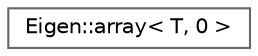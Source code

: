 digraph "类继承关系图"
{
 // LATEX_PDF_SIZE
  bgcolor="transparent";
  edge [fontname=Helvetica,fontsize=10,labelfontname=Helvetica,labelfontsize=10];
  node [fontname=Helvetica,fontsize=10,shape=box,height=0.2,width=0.4];
  rankdir="LR";
  Node0 [id="Node000000",label="Eigen::array\< T, 0 \>",height=0.2,width=0.4,color="grey40", fillcolor="white", style="filled",URL="$class_eigen_1_1array_3_01_t_00_010_01_4.html",tooltip=" "];
}
